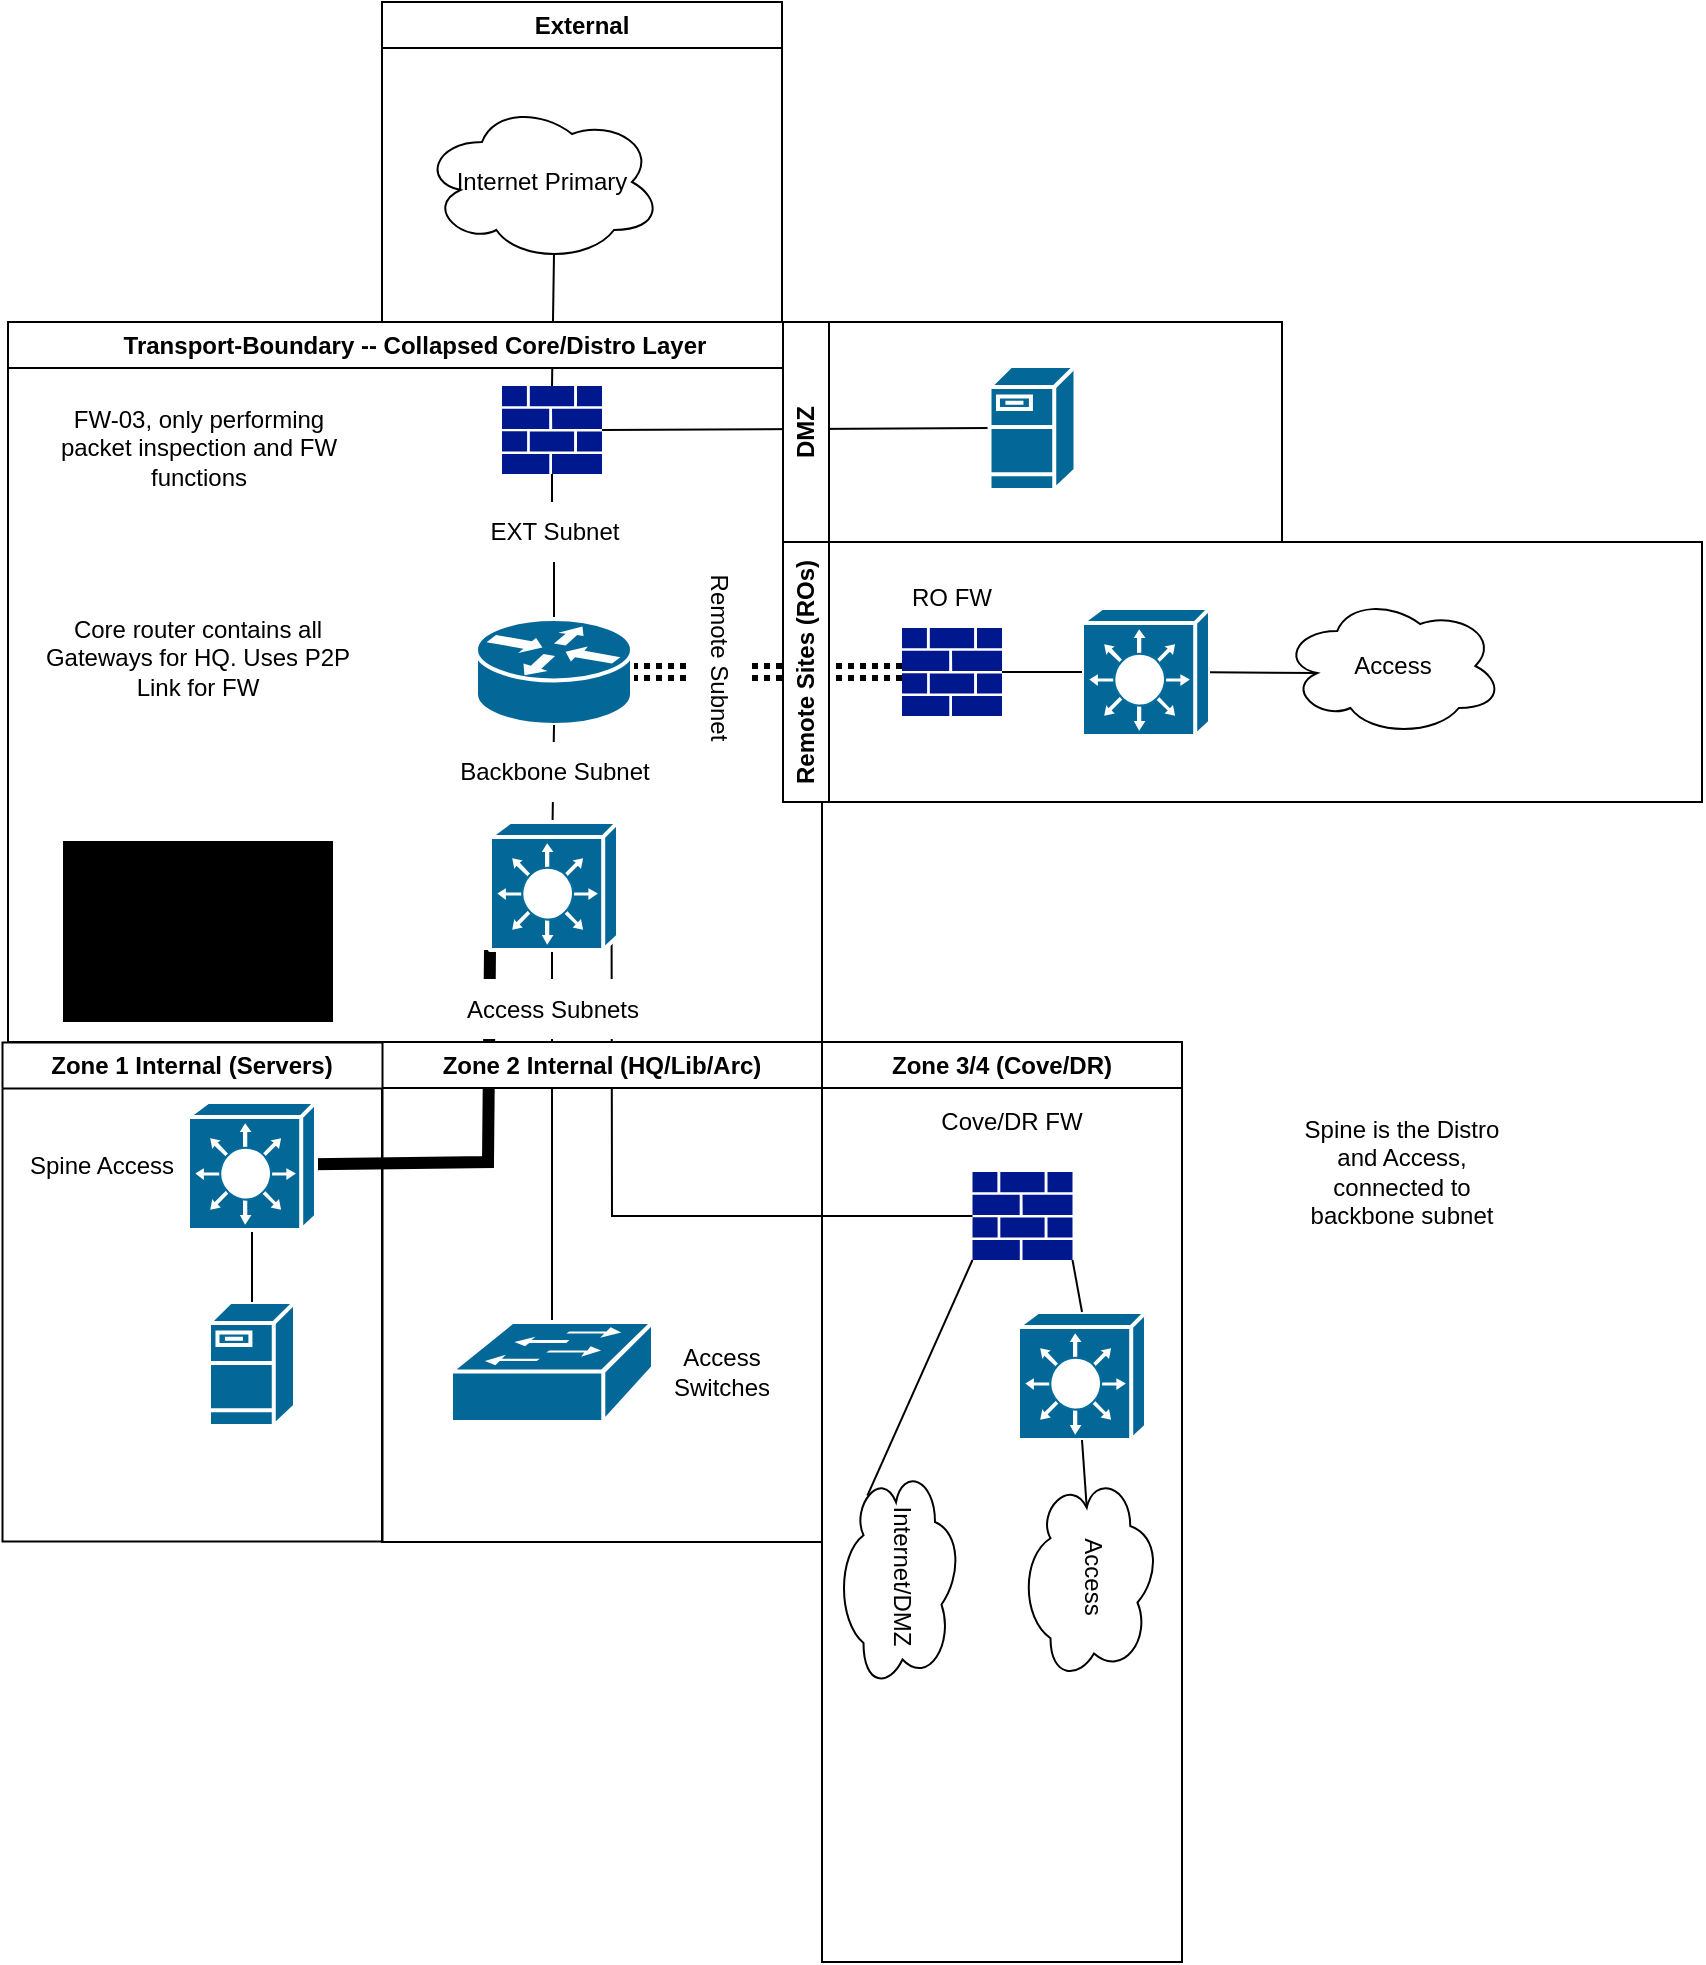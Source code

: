 <mxfile version="26.1.0" pages="2">
  <diagram name="L3 Topo" id="GOpjCKeXJividRKamB3C">
    <mxGraphModel dx="1434" dy="746" grid="1" gridSize="10" guides="1" tooltips="1" connect="1" arrows="1" fold="1" page="1" pageScale="1" pageWidth="850" pageHeight="1100" math="0" shadow="0">
      <root>
        <mxCell id="0" />
        <mxCell id="1" parent="0" />
        <mxCell id="XTu77mCVGWq_RQ6g_cSt-25" value="" style="endArrow=none;html=1;rounded=0;entryX=0.95;entryY=0.94;entryDx=0;entryDy=0;entryPerimeter=0;exitX=0;exitY=0.5;exitDx=0;exitDy=0;exitPerimeter=0;" edge="1" parent="1" source="XTu77mCVGWq_RQ6g_cSt-6" target="re71gaIuVMO5YuEKO1F2-15">
          <mxGeometry width="50" height="50" relative="1" as="geometry">
            <mxPoint x="442" y="682" as="sourcePoint" />
            <mxPoint x="330" y="620" as="targetPoint" />
            <Array as="points">
              <mxPoint x="305" y="677" />
            </Array>
          </mxGeometry>
        </mxCell>
        <mxCell id="jJH2B-7xsKmhPhyJe4CN-24" value="" style="endArrow=none;html=1;rounded=0;entryX=0;entryY=0.5;entryDx=0;entryDy=0;entryPerimeter=0;exitX=0;exitY=1;exitDx=0;exitDy=0;exitPerimeter=0;strokeWidth=6;" parent="1" source="re71gaIuVMO5YuEKO1F2-15" target="re71gaIuVMO5YuEKO1F2-11" edge="1">
          <mxGeometry width="50" height="50" relative="1" as="geometry">
            <mxPoint x="320" y="524" as="sourcePoint" />
            <mxPoint x="420" y="525" as="targetPoint" />
            <Array as="points">
              <mxPoint x="243" y="650" />
            </Array>
          </mxGeometry>
        </mxCell>
        <mxCell id="XTu77mCVGWq_RQ6g_cSt-21" value="" style="edgeStyle=orthogonalEdgeStyle;rounded=0;orthogonalLoop=1;jettySize=auto;html=1;endArrow=none;startFill=0;entryX=0.5;entryY=0.98;entryDx=0;entryDy=0;entryPerimeter=0;exitX=0.5;exitY=0;exitDx=0;exitDy=0;exitPerimeter=0;" edge="1" parent="1" source="re71gaIuVMO5YuEKO1F2-12" target="XTu77mCVGWq_RQ6g_cSt-20">
          <mxGeometry relative="1" as="geometry">
            <mxPoint x="275" y="548" as="targetPoint" />
            <mxPoint x="275" y="660" as="sourcePoint" />
          </mxGeometry>
        </mxCell>
        <mxCell id="XTu77mCVGWq_RQ6g_cSt-16" value="" style="endArrow=none;html=1;rounded=0;entryX=0;entryY=0.5;entryDx=0;entryDy=0;entryPerimeter=0;exitX=1;exitY=0.5;exitDx=0;exitDy=0;exitPerimeter=0;dashed=1;dashPattern=1 1;shape=link;strokeWidth=3;" edge="1" parent="1" source="jJH2B-7xsKmhPhyJe4CN-5" target="XTu77mCVGWq_RQ6g_cSt-17">
          <mxGeometry width="50" height="50" relative="1" as="geometry">
            <mxPoint x="400" y="570" as="sourcePoint" />
            <mxPoint x="450" y="404" as="targetPoint" />
          </mxGeometry>
        </mxCell>
        <mxCell id="jJH2B-7xsKmhPhyJe4CN-29" value="" style="edgeStyle=orthogonalEdgeStyle;rounded=0;orthogonalLoop=1;jettySize=auto;html=1;endArrow=none;startFill=0;entryX=0.5;entryY=0.98;entryDx=0;entryDy=0;entryPerimeter=0;" parent="1" edge="1" source="XTu77mCVGWq_RQ6g_cSt-20">
          <mxGeometry relative="1" as="geometry">
            <mxPoint x="275" y="548" as="targetPoint" />
            <mxPoint x="275" y="660" as="sourcePoint" />
          </mxGeometry>
        </mxCell>
        <mxCell id="jJH2B-7xsKmhPhyJe4CN-3" value="" style="endArrow=none;html=1;rounded=0;entryX=0.55;entryY=0.95;entryDx=0;entryDy=0;entryPerimeter=0;exitX=0.5;exitY=0;exitDx=0;exitDy=0;exitPerimeter=0;" parent="1" source="jJH2B-7xsKmhPhyJe4CN-1" target="jJH2B-7xsKmhPhyJe4CN-2" edge="1">
          <mxGeometry width="50" height="50" relative="1" as="geometry">
            <mxPoint x="-65" y="320" as="sourcePoint" />
            <mxPoint x="-15" y="270" as="targetPoint" />
          </mxGeometry>
        </mxCell>
        <mxCell id="jJH2B-7xsKmhPhyJe4CN-4" value="External" style="swimlane;whiteSpace=wrap;html=1;" parent="1" vertex="1">
          <mxGeometry x="190" y="70" width="200" height="160" as="geometry" />
        </mxCell>
        <mxCell id="jJH2B-7xsKmhPhyJe4CN-2" value="Internet Primary" style="ellipse;shape=cloud;whiteSpace=wrap;html=1;" parent="jJH2B-7xsKmhPhyJe4CN-4" vertex="1">
          <mxGeometry x="20" y="50" width="120" height="80" as="geometry" />
        </mxCell>
        <mxCell id="jJH2B-7xsKmhPhyJe4CN-8" value="Transport-Boundary -- Collapsed Core/Distro Layer" style="swimlane;whiteSpace=wrap;html=1;" parent="1" vertex="1">
          <mxGeometry x="3" y="230" width="407" height="360" as="geometry" />
        </mxCell>
        <mxCell id="re71gaIuVMO5YuEKO1F2-22" value="" style="edgeStyle=orthogonalEdgeStyle;rounded=0;orthogonalLoop=1;jettySize=auto;html=1;endArrow=none;startFill=0;entryX=0.5;entryY=1;entryDx=0;entryDy=0;entryPerimeter=0;" parent="jJH2B-7xsKmhPhyJe4CN-8" source="jJH2B-7xsKmhPhyJe4CN-5" target="jJH2B-7xsKmhPhyJe4CN-1" edge="1">
          <mxGeometry relative="1" as="geometry">
            <mxPoint x="735" y="310" as="sourcePoint" />
            <mxPoint x="735" y="246" as="targetPoint" />
          </mxGeometry>
        </mxCell>
        <mxCell id="jJH2B-7xsKmhPhyJe4CN-1" value="" style="sketch=0;aspect=fixed;pointerEvents=1;shadow=0;dashed=0;html=1;strokeColor=none;labelPosition=center;verticalLabelPosition=bottom;verticalAlign=top;align=center;fillColor=#00188D;shape=mxgraph.mscae.enterprise.firewall" parent="jJH2B-7xsKmhPhyJe4CN-8" vertex="1">
          <mxGeometry x="247" y="32" width="50" height="44" as="geometry" />
        </mxCell>
        <mxCell id="jJH2B-7xsKmhPhyJe4CN-5" value="" style="shape=mxgraph.cisco.routers.router;sketch=0;html=1;pointerEvents=1;dashed=0;fillColor=#036897;strokeColor=#ffffff;strokeWidth=2;verticalLabelPosition=bottom;verticalAlign=top;align=center;outlineConnect=0;" parent="jJH2B-7xsKmhPhyJe4CN-8" vertex="1">
          <mxGeometry x="234" y="148.5" width="78" height="53" as="geometry" />
        </mxCell>
        <mxCell id="jJH2B-7xsKmhPhyJe4CN-6" value="Core router contains all Gateways for HQ. Uses P2P Link for FW" style="text;html=1;align=center;verticalAlign=middle;whiteSpace=wrap;rounded=0;" parent="jJH2B-7xsKmhPhyJe4CN-8" vertex="1">
          <mxGeometry x="7" y="143" width="176" height="50" as="geometry" />
        </mxCell>
        <mxCell id="jJH2B-7xsKmhPhyJe4CN-9" value="FW-03, only performing packet inspection and FW functions" style="text;html=1;align=center;verticalAlign=middle;whiteSpace=wrap;rounded=0;" parent="jJH2B-7xsKmhPhyJe4CN-8" vertex="1">
          <mxGeometry x="17.5" y="41" width="155" height="43" as="geometry" />
        </mxCell>
        <mxCell id="jJH2B-7xsKmhPhyJe4CN-21" value="" style="edgeStyle=orthogonalEdgeStyle;rounded=0;orthogonalLoop=1;jettySize=auto;html=1;entryX=0.5;entryY=1;entryDx=0;entryDy=0;entryPerimeter=0;endArrow=none;startFill=0;exitX=0.5;exitY=0;exitDx=0;exitDy=0;exitPerimeter=0;" parent="jJH2B-7xsKmhPhyJe4CN-8" target="jJH2B-7xsKmhPhyJe4CN-5" edge="1">
          <mxGeometry relative="1" as="geometry">
            <mxPoint x="272" y="269" as="sourcePoint" />
            <mxPoint x="272" y="234" as="targetPoint" />
          </mxGeometry>
        </mxCell>
        <mxCell id="jJH2B-7xsKmhPhyJe4CN-26" value="Core switch connects everything to the core router, this is our existing core. Acts as distribution for directly connected sites only" style="text;html=1;align=center;verticalAlign=middle;whiteSpace=wrap;rounded=0;fillColor=light-dark(#000000,#030303);fillStyle=solid;" parent="jJH2B-7xsKmhPhyJe4CN-8" vertex="1">
          <mxGeometry x="27.5" y="259.5" width="135" height="90.5" as="geometry" />
        </mxCell>
        <mxCell id="jJH2B-7xsKmhPhyJe4CN-40" value="&lt;font style=&quot;color: light-dark(rgb(0, 0, 0), rgb(3, 3, 3));&quot;&gt;Backbone Subnet&lt;/font&gt;" style="text;html=1;align=center;verticalAlign=middle;whiteSpace=wrap;rounded=0;fillColor=light-dark(#FFFFFF,#FFFFFF);fillStyle=solid;" parent="jJH2B-7xsKmhPhyJe4CN-8" vertex="1">
          <mxGeometry x="221.5" y="210" width="103" height="30" as="geometry" />
        </mxCell>
        <mxCell id="re71gaIuVMO5YuEKO1F2-15" value="" style="shape=mxgraph.cisco.switches.layer_3_switch;sketch=0;html=1;pointerEvents=1;dashed=0;fillColor=#036897;strokeColor=#ffffff;strokeWidth=2;verticalLabelPosition=bottom;verticalAlign=top;align=center;outlineConnect=0;" parent="jJH2B-7xsKmhPhyJe4CN-8" vertex="1">
          <mxGeometry x="241" y="250" width="64" height="64" as="geometry" />
        </mxCell>
        <mxCell id="re71gaIuVMO5YuEKO1F2-21" value="&lt;font style=&quot;color: light-dark(rgb(0, 0, 0), rgb(3, 3, 3));&quot;&gt;EXT Subnet&lt;/font&gt;" style="text;html=1;align=center;verticalAlign=middle;whiteSpace=wrap;rounded=0;fillColor=light-dark(#FFFFFF,#FFFFFF);fillStyle=solid;" parent="jJH2B-7xsKmhPhyJe4CN-8" vertex="1">
          <mxGeometry x="221.5" y="90" width="103" height="30" as="geometry" />
        </mxCell>
        <mxCell id="re71gaIuVMO5YuEKO1F2-9" value="&lt;font style=&quot;color: light-dark(rgb(0, 0, 0), rgb(3, 3, 3));&quot;&gt;Remote Subnet&lt;/font&gt;" style="text;html=1;align=center;verticalAlign=middle;whiteSpace=wrap;rounded=0;fillColor=light-dark(#FFFFFF,#FFFFFF);fillStyle=solid;rotation=90;" parent="jJH2B-7xsKmhPhyJe4CN-8" vertex="1">
          <mxGeometry x="304" y="153" width="103" height="30" as="geometry" />
        </mxCell>
        <mxCell id="XTu77mCVGWq_RQ6g_cSt-20" value="&lt;font style=&quot;color: light-dark(rgb(0, 0, 0), rgb(3, 3, 3));&quot;&gt;Access Subnets&lt;/font&gt;" style="text;html=1;align=center;verticalAlign=middle;whiteSpace=wrap;rounded=0;fillColor=light-dark(#FFFFFF,#FFFFFF);fillStyle=solid;" vertex="1" parent="jJH2B-7xsKmhPhyJe4CN-8">
          <mxGeometry x="220.5" y="328.5" width="103" height="30" as="geometry" />
        </mxCell>
        <mxCell id="jJH2B-7xsKmhPhyJe4CN-14" value="" style="endArrow=none;html=1;rounded=0;entryX=0;entryY=0.5;entryDx=0;entryDy=0;entryPerimeter=0;exitX=1;exitY=0.5;exitDx=0;exitDy=0;exitPerimeter=0;" parent="1" source="jJH2B-7xsKmhPhyJe4CN-1" target="jJH2B-7xsKmhPhyJe4CN-13" edge="1">
          <mxGeometry width="50" height="50" relative="1" as="geometry">
            <mxPoint x="300" y="370" as="sourcePoint" />
            <mxPoint x="350" y="320" as="targetPoint" />
          </mxGeometry>
        </mxCell>
        <mxCell id="jJH2B-7xsKmhPhyJe4CN-10" value="DMZ" style="swimlane;horizontal=0;whiteSpace=wrap;html=1;flipH=1;flipV=0;direction=west;" parent="1" vertex="1">
          <mxGeometry x="390.5" y="230" width="249.5" height="110" as="geometry" />
        </mxCell>
        <mxCell id="jJH2B-7xsKmhPhyJe4CN-13" value="" style="shape=mxgraph.cisco.servers.fileserver;sketch=0;html=1;pointerEvents=1;dashed=0;fillColor=#036897;strokeColor=#ffffff;strokeWidth=2;verticalLabelPosition=bottom;verticalAlign=top;align=center;outlineConnect=0;" parent="jJH2B-7xsKmhPhyJe4CN-10" vertex="1">
          <mxGeometry x="103.25" y="22" width="43" height="62" as="geometry" />
        </mxCell>
        <mxCell id="jJH2B-7xsKmhPhyJe4CN-18" value="Zone 2 Internal (HQ/Lib/Arc)" style="swimlane;whiteSpace=wrap;html=1;" parent="1" vertex="1">
          <mxGeometry x="190" y="590" width="220" height="250" as="geometry" />
        </mxCell>
        <mxCell id="jJH2B-7xsKmhPhyJe4CN-28" value="Access Switches" style="text;html=1;align=center;verticalAlign=middle;whiteSpace=wrap;rounded=0;" parent="jJH2B-7xsKmhPhyJe4CN-18" vertex="1">
          <mxGeometry x="140" y="150" width="60" height="30" as="geometry" />
        </mxCell>
        <mxCell id="re71gaIuVMO5YuEKO1F2-12" value="" style="shape=mxgraph.cisco.switches.workgroup_switch;sketch=0;html=1;pointerEvents=1;dashed=0;fillColor=#036897;strokeColor=#ffffff;strokeWidth=2;verticalLabelPosition=bottom;verticalAlign=top;align=center;outlineConnect=0;" parent="jJH2B-7xsKmhPhyJe4CN-18" vertex="1">
          <mxGeometry x="34.5" y="140" width="101" height="50" as="geometry" />
        </mxCell>
        <mxCell id="jJH2B-7xsKmhPhyJe4CN-37" value="Spine is the Distro and Access, connected to backbone subnet" style="text;html=1;align=center;verticalAlign=middle;whiteSpace=wrap;rounded=0;" parent="1" vertex="1">
          <mxGeometry x="650" y="617.5" width="100" height="75" as="geometry" />
        </mxCell>
        <mxCell id="jJH2B-7xsKmhPhyJe4CN-15" value="Zone 1 Internal (Servers)" style="swimlane;horizontal=0;whiteSpace=wrap;html=1;flipH=1;flipV=0;direction=west;startSize=23;rotation=90;" parent="1" vertex="1">
          <mxGeometry x="-29.5" y="620" width="249.5" height="190" as="geometry" />
        </mxCell>
        <mxCell id="jJH2B-7xsKmhPhyJe4CN-16" value="" style="shape=mxgraph.cisco.servers.fileserver;sketch=0;html=1;pointerEvents=1;dashed=0;fillColor=#036897;strokeColor=#ffffff;strokeWidth=2;verticalLabelPosition=bottom;verticalAlign=top;align=center;outlineConnect=0;rotation=0;" parent="jJH2B-7xsKmhPhyJe4CN-15" vertex="1">
          <mxGeometry x="133" y="100" width="43" height="62" as="geometry" />
        </mxCell>
        <mxCell id="jJH2B-7xsKmhPhyJe4CN-25" value="Spine Access" style="text;html=1;align=center;verticalAlign=middle;whiteSpace=wrap;rounded=0;rotation=0;" parent="jJH2B-7xsKmhPhyJe4CN-15" vertex="1">
          <mxGeometry x="39.5" y="17" width="80" height="30" as="geometry" />
        </mxCell>
        <mxCell id="re71gaIuVMO5YuEKO1F2-17" value="" style="edgeStyle=orthogonalEdgeStyle;rounded=0;orthogonalLoop=1;jettySize=auto;html=1;endArrow=none;startFill=0;" parent="jJH2B-7xsKmhPhyJe4CN-15" source="jJH2B-7xsKmhPhyJe4CN-16" target="re71gaIuVMO5YuEKO1F2-11" edge="1">
          <mxGeometry relative="1" as="geometry">
            <mxPoint x="-245" y="924" as="targetPoint" />
            <mxPoint x="-245" y="1021" as="sourcePoint" />
          </mxGeometry>
        </mxCell>
        <mxCell id="re71gaIuVMO5YuEKO1F2-11" value="" style="shape=mxgraph.cisco.switches.layer_3_switch;sketch=0;html=1;pointerEvents=1;dashed=0;fillColor=#036897;strokeColor=#ffffff;strokeWidth=2;verticalLabelPosition=bottom;verticalAlign=top;align=center;outlineConnect=0;rotation=0;" parent="jJH2B-7xsKmhPhyJe4CN-15" vertex="1">
          <mxGeometry x="122.5" width="64" height="64" as="geometry" />
        </mxCell>
        <mxCell id="jJH2B-7xsKmhPhyJe4CN-41" value="Zone 3/4 (Cove/DR)" style="swimlane;horizontal=0;whiteSpace=wrap;html=1;startSize=23;rotation=90;" parent="1" vertex="1">
          <mxGeometry x="270" y="730" width="460" height="180" as="geometry" />
        </mxCell>
        <mxCell id="re71gaIuVMO5YuEKO1F2-5" value="Cove/DR FW" style="text;html=1;align=center;verticalAlign=middle;whiteSpace=wrap;rounded=0;rotation=0;" parent="jJH2B-7xsKmhPhyJe4CN-41" vertex="1">
          <mxGeometry x="175.25" y="-115" width="120" height="30" as="geometry" />
        </mxCell>
        <mxCell id="re71gaIuVMO5YuEKO1F2-23" value="Access" style="ellipse;shape=cloud;whiteSpace=wrap;html=1;rotation=90;" parent="jJH2B-7xsKmhPhyJe4CN-41" vertex="1">
          <mxGeometry x="225" y="91.25" width="102" height="72.5" as="geometry" />
        </mxCell>
        <mxCell id="XTu77mCVGWq_RQ6g_cSt-6" value="" style="sketch=0;aspect=fixed;pointerEvents=1;shadow=0;dashed=0;html=1;strokeColor=none;labelPosition=center;verticalLabelPosition=bottom;verticalAlign=top;align=center;fillColor=#00188D;shape=mxgraph.mscae.enterprise.firewall;rotation=0;" vertex="1" parent="jJH2B-7xsKmhPhyJe4CN-41">
          <mxGeometry x="215.25" y="-75" width="50" height="44" as="geometry" />
        </mxCell>
        <mxCell id="XTu77mCVGWq_RQ6g_cSt-9" value="Internet/DMZ" style="ellipse;shape=cloud;whiteSpace=wrap;html=1;rotation=90;" vertex="1" parent="jJH2B-7xsKmhPhyJe4CN-41">
          <mxGeometry x="125.25" y="95" width="110" height="65" as="geometry" />
        </mxCell>
        <mxCell id="XTu77mCVGWq_RQ6g_cSt-10" value="" style="endArrow=none;html=1;rounded=0;entryX=0.13;entryY=0.77;entryDx=0;entryDy=0;entryPerimeter=0;exitX=0;exitY=1;exitDx=0;exitDy=0;exitPerimeter=0;" edge="1" parent="jJH2B-7xsKmhPhyJe4CN-41" source="XTu77mCVGWq_RQ6g_cSt-6" target="XTu77mCVGWq_RQ6g_cSt-9">
          <mxGeometry width="50" height="50" relative="1" as="geometry">
            <mxPoint x="165.25" y="-135" as="sourcePoint" />
            <mxPoint x="215.25" y="-85" as="targetPoint" />
          </mxGeometry>
        </mxCell>
        <mxCell id="XTu77mCVGWq_RQ6g_cSt-26" value="" style="shape=mxgraph.cisco.switches.layer_3_switch;sketch=0;html=1;pointerEvents=1;dashed=0;fillColor=#036897;strokeColor=#ffffff;strokeWidth=2;verticalLabelPosition=bottom;verticalAlign=top;align=center;outlineConnect=0;" vertex="1" parent="jJH2B-7xsKmhPhyJe4CN-41">
          <mxGeometry x="238" y="-5" width="64" height="64" as="geometry" />
        </mxCell>
        <mxCell id="XTu77mCVGWq_RQ6g_cSt-27" value="" style="endArrow=none;html=1;rounded=0;entryX=1;entryY=1;entryDx=0;entryDy=0;entryPerimeter=0;exitX=0.5;exitY=0;exitDx=0;exitDy=0;exitPerimeter=0;" edge="1" parent="jJH2B-7xsKmhPhyJe4CN-41" source="XTu77mCVGWq_RQ6g_cSt-26" target="XTu77mCVGWq_RQ6g_cSt-6">
          <mxGeometry width="50" height="50" relative="1" as="geometry">
            <mxPoint x="55.25" y="-45" as="sourcePoint" />
            <mxPoint x="105.25" y="-95" as="targetPoint" />
          </mxGeometry>
        </mxCell>
        <mxCell id="XTu77mCVGWq_RQ6g_cSt-28" value="" style="endArrow=none;html=1;rounded=0;entryX=0.5;entryY=1;entryDx=0;entryDy=0;entryPerimeter=0;exitX=0.16;exitY=0.55;exitDx=0;exitDy=0;exitPerimeter=0;" edge="1" parent="jJH2B-7xsKmhPhyJe4CN-41" source="re71gaIuVMO5YuEKO1F2-23" target="XTu77mCVGWq_RQ6g_cSt-26">
          <mxGeometry width="50" height="50" relative="1" as="geometry">
            <mxPoint x="55.25" y="-45" as="sourcePoint" />
            <mxPoint x="105.25" y="-95" as="targetPoint" />
          </mxGeometry>
        </mxCell>
        <mxCell id="XTu77mCVGWq_RQ6g_cSt-11" value="Remote Sites (ROs)" style="swimlane;horizontal=0;whiteSpace=wrap;html=1;flipH=1;flipV=0;direction=west;startSize=23;" vertex="1" parent="1">
          <mxGeometry x="390.5" y="340" width="459.5" height="130" as="geometry" />
        </mxCell>
        <mxCell id="XTu77mCVGWq_RQ6g_cSt-13" value="RO FW" style="text;html=1;align=center;verticalAlign=middle;whiteSpace=wrap;rounded=0;" vertex="1" parent="XTu77mCVGWq_RQ6g_cSt-11">
          <mxGeometry x="44.5" y="13" width="80" height="30" as="geometry" />
        </mxCell>
        <mxCell id="XTu77mCVGWq_RQ6g_cSt-17" value="" style="sketch=0;aspect=fixed;pointerEvents=1;shadow=0;dashed=0;html=1;strokeColor=none;labelPosition=center;verticalLabelPosition=bottom;verticalAlign=top;align=center;fillColor=#00188D;shape=mxgraph.mscae.enterprise.firewall" vertex="1" parent="XTu77mCVGWq_RQ6g_cSt-11">
          <mxGeometry x="59.5" y="43" width="50" height="44" as="geometry" />
        </mxCell>
        <mxCell id="XTu77mCVGWq_RQ6g_cSt-18" value="" style="shape=mxgraph.cisco.switches.layer_3_switch;sketch=0;html=1;pointerEvents=1;dashed=0;fillColor=#036897;strokeColor=#ffffff;strokeWidth=2;verticalLabelPosition=bottom;verticalAlign=top;align=center;outlineConnect=0;" vertex="1" parent="XTu77mCVGWq_RQ6g_cSt-11">
          <mxGeometry x="149.5" y="33" width="64" height="64" as="geometry" />
        </mxCell>
        <mxCell id="XTu77mCVGWq_RQ6g_cSt-22" value="" style="endArrow=none;html=1;rounded=0;entryX=0;entryY=0.5;entryDx=0;entryDy=0;entryPerimeter=0;exitX=1;exitY=0.5;exitDx=0;exitDy=0;exitPerimeter=0;" edge="1" parent="XTu77mCVGWq_RQ6g_cSt-11" source="XTu77mCVGWq_RQ6g_cSt-17" target="XTu77mCVGWq_RQ6g_cSt-18">
          <mxGeometry width="50" height="50" relative="1" as="geometry">
            <mxPoint x="-110.5" y="230" as="sourcePoint" />
            <mxPoint x="-60.5" y="180" as="targetPoint" />
          </mxGeometry>
        </mxCell>
        <mxCell id="XTu77mCVGWq_RQ6g_cSt-23" value="Access" style="ellipse;shape=cloud;whiteSpace=wrap;html=1;" vertex="1" parent="XTu77mCVGWq_RQ6g_cSt-11">
          <mxGeometry x="249.5" y="27" width="110.5" height="70" as="geometry" />
        </mxCell>
        <mxCell id="XTu77mCVGWq_RQ6g_cSt-24" value="" style="endArrow=none;html=1;rounded=0;entryX=0.16;entryY=0.55;entryDx=0;entryDy=0;entryPerimeter=0;" edge="1" parent="XTu77mCVGWq_RQ6g_cSt-11" source="XTu77mCVGWq_RQ6g_cSt-18" target="XTu77mCVGWq_RQ6g_cSt-23">
          <mxGeometry width="50" height="50" relative="1" as="geometry">
            <mxPoint x="-110.5" y="230" as="sourcePoint" />
            <mxPoint x="-60.5" y="180" as="targetPoint" />
          </mxGeometry>
        </mxCell>
      </root>
    </mxGraphModel>
  </diagram>
  <diagram id="omkMXJsfDcd_D2TGf_Po" name="OSPF Topo">
    <mxGraphModel dx="1674" dy="746" grid="1" gridSize="10" guides="1" tooltips="1" connect="1" arrows="1" fold="1" page="1" pageScale="1" pageWidth="850" pageHeight="1100" math="0" shadow="0">
      <root>
        <mxCell id="0" />
        <mxCell id="1" parent="0" />
      </root>
    </mxGraphModel>
  </diagram>
</mxfile>
